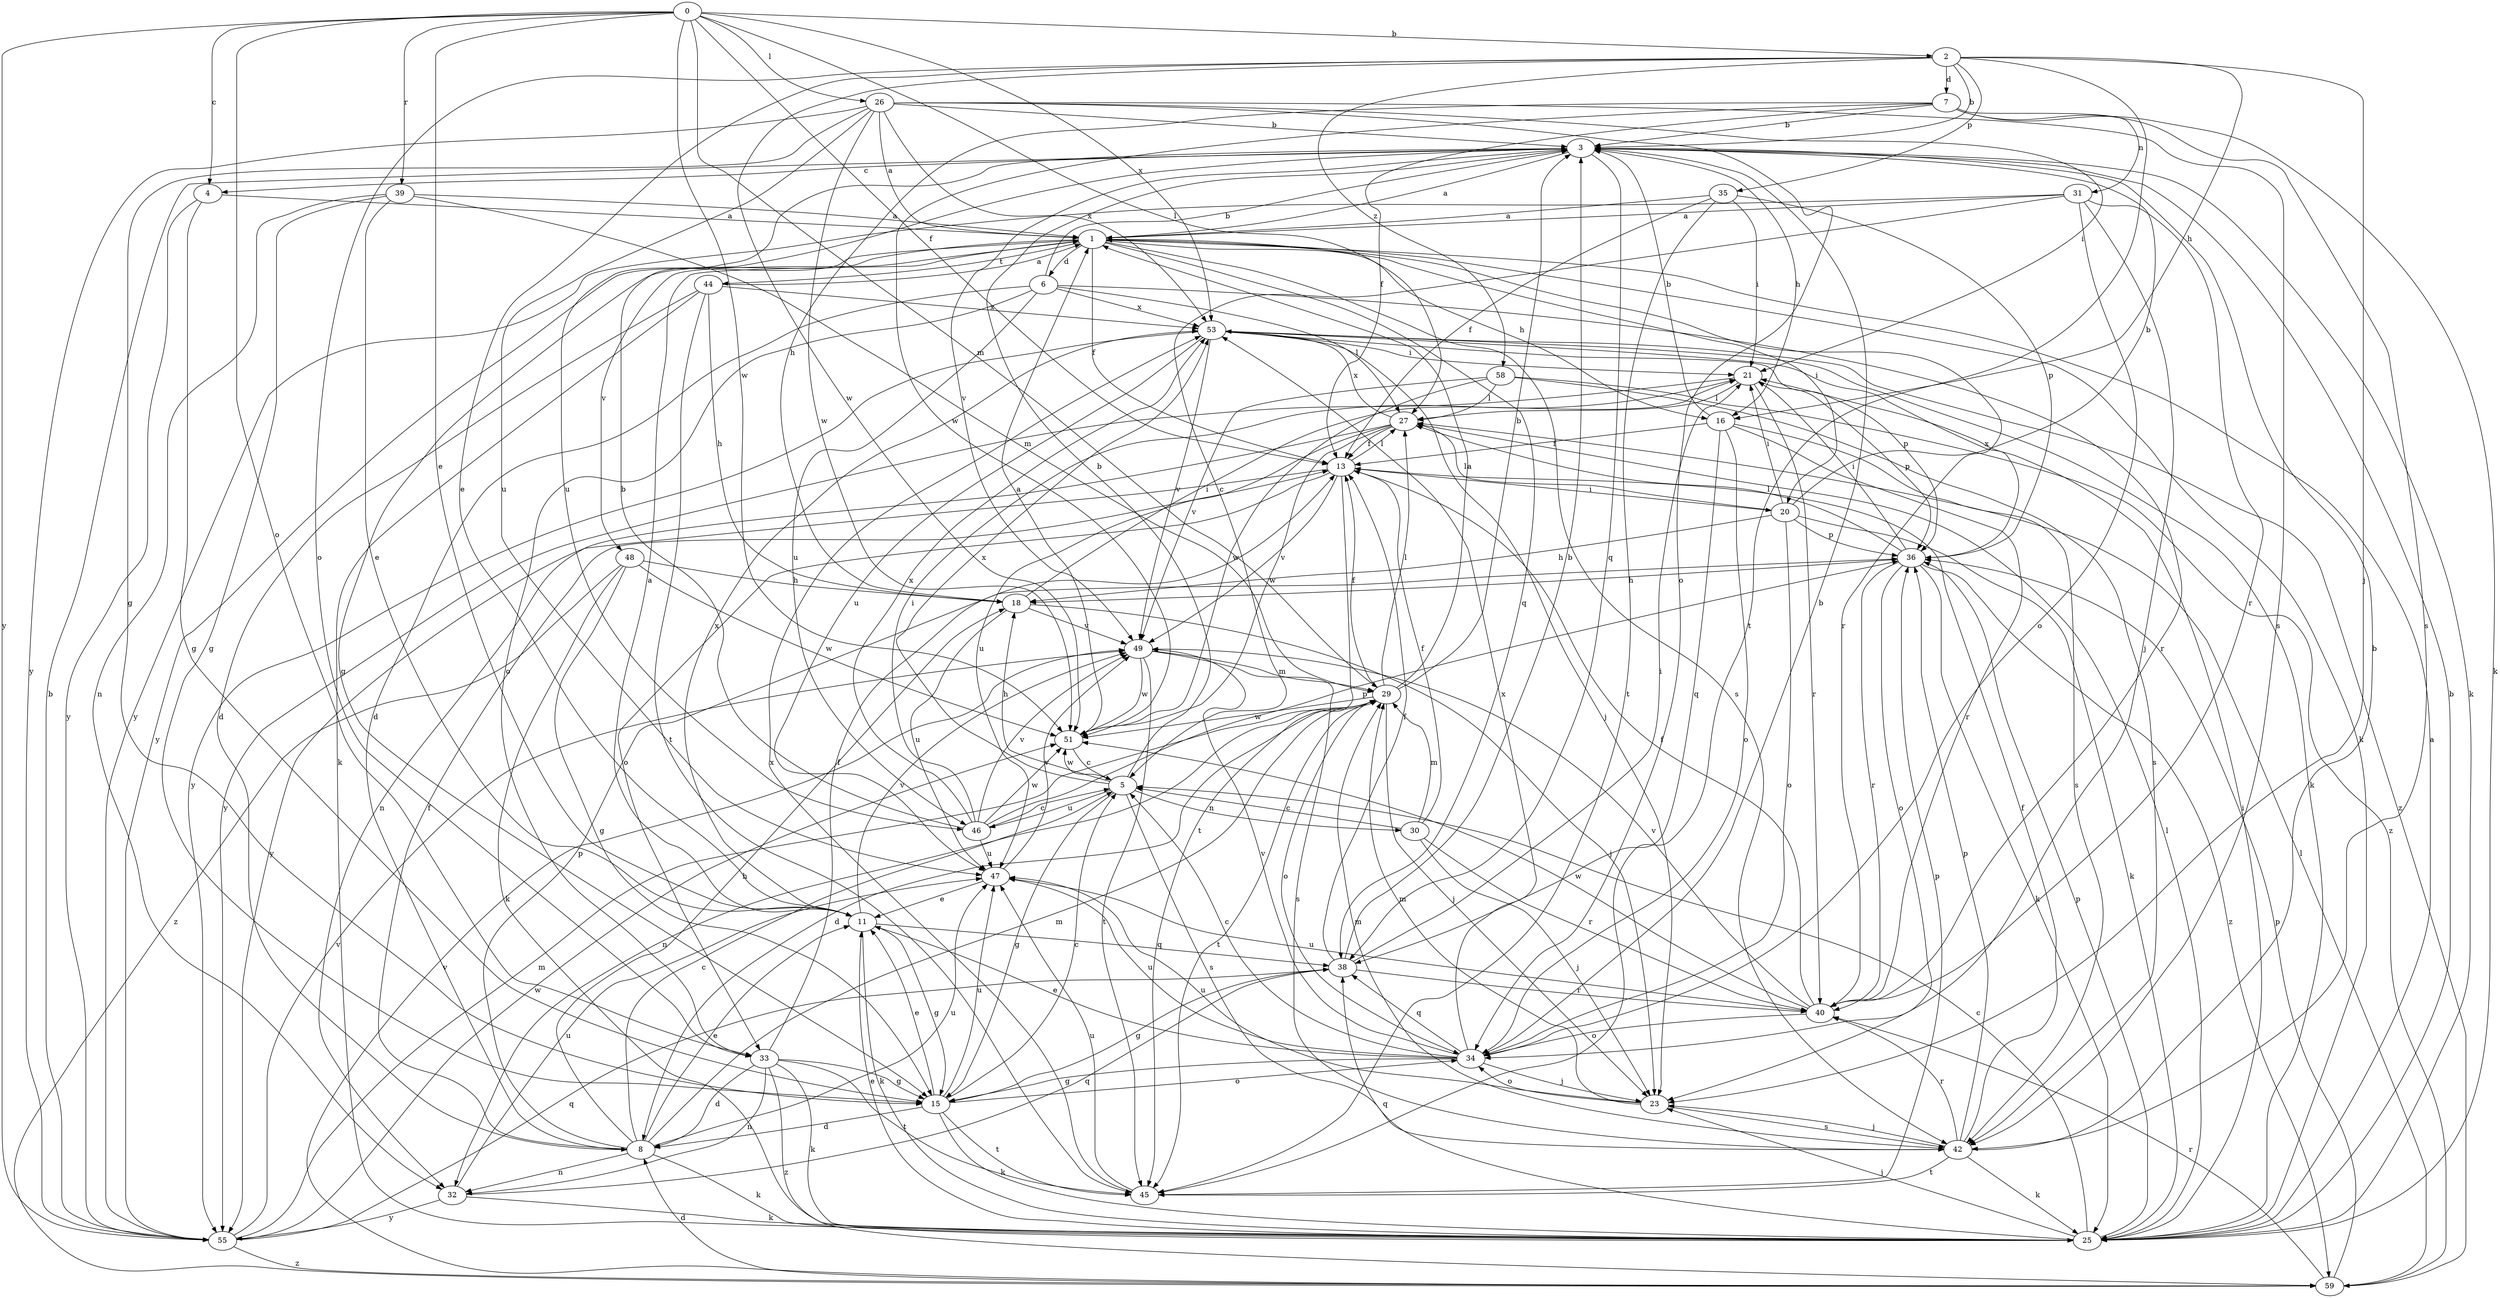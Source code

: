 strict digraph  {
0;
1;
2;
3;
4;
5;
6;
7;
8;
11;
13;
15;
16;
18;
20;
21;
23;
25;
26;
27;
29;
30;
31;
32;
33;
34;
35;
36;
38;
39;
40;
42;
44;
45;
46;
47;
48;
49;
51;
53;
55;
58;
59;
0 -> 2  [label=b];
0 -> 4  [label=c];
0 -> 11  [label=e];
0 -> 13  [label=f];
0 -> 26  [label=l];
0 -> 27  [label=l];
0 -> 29  [label=m];
0 -> 33  [label=o];
0 -> 39  [label=r];
0 -> 51  [label=w];
0 -> 53  [label=x];
0 -> 55  [label=y];
1 -> 6  [label=d];
1 -> 13  [label=f];
1 -> 15  [label=g];
1 -> 16  [label=h];
1 -> 20  [label=i];
1 -> 25  [label=k];
1 -> 38  [label=q];
1 -> 40  [label=r];
1 -> 42  [label=s];
1 -> 44  [label=t];
1 -> 48  [label=v];
1 -> 55  [label=y];
2 -> 3  [label=b];
2 -> 7  [label=d];
2 -> 11  [label=e];
2 -> 16  [label=h];
2 -> 23  [label=j];
2 -> 33  [label=o];
2 -> 35  [label=p];
2 -> 45  [label=t];
2 -> 51  [label=w];
2 -> 58  [label=z];
3 -> 1  [label=a];
3 -> 4  [label=c];
3 -> 16  [label=h];
3 -> 25  [label=k];
3 -> 38  [label=q];
3 -> 46  [label=u];
3 -> 49  [label=v];
4 -> 1  [label=a];
4 -> 15  [label=g];
4 -> 55  [label=y];
5 -> 3  [label=b];
5 -> 15  [label=g];
5 -> 18  [label=h];
5 -> 30  [label=n];
5 -> 42  [label=s];
5 -> 46  [label=u];
5 -> 51  [label=w];
5 -> 53  [label=x];
6 -> 3  [label=b];
6 -> 8  [label=d];
6 -> 27  [label=l];
6 -> 33  [label=o];
6 -> 40  [label=r];
6 -> 46  [label=u];
6 -> 53  [label=x];
7 -> 3  [label=b];
7 -> 13  [label=f];
7 -> 18  [label=h];
7 -> 25  [label=k];
7 -> 31  [label=n];
7 -> 42  [label=s];
7 -> 51  [label=w];
8 -> 5  [label=c];
8 -> 11  [label=e];
8 -> 13  [label=f];
8 -> 18  [label=h];
8 -> 25  [label=k];
8 -> 29  [label=m];
8 -> 32  [label=n];
8 -> 36  [label=p];
8 -> 47  [label=u];
11 -> 1  [label=a];
11 -> 15  [label=g];
11 -> 25  [label=k];
11 -> 38  [label=q];
11 -> 49  [label=v];
11 -> 53  [label=x];
13 -> 20  [label=i];
13 -> 27  [label=l];
13 -> 33  [label=o];
13 -> 45  [label=t];
13 -> 49  [label=v];
13 -> 55  [label=y];
15 -> 5  [label=c];
15 -> 8  [label=d];
15 -> 11  [label=e];
15 -> 25  [label=k];
15 -> 34  [label=o];
15 -> 45  [label=t];
15 -> 47  [label=u];
16 -> 3  [label=b];
16 -> 13  [label=f];
16 -> 34  [label=o];
16 -> 38  [label=q];
16 -> 40  [label=r];
16 -> 42  [label=s];
18 -> 21  [label=i];
18 -> 23  [label=j];
18 -> 47  [label=u];
18 -> 49  [label=v];
20 -> 3  [label=b];
20 -> 18  [label=h];
20 -> 21  [label=i];
20 -> 25  [label=k];
20 -> 27  [label=l];
20 -> 34  [label=o];
20 -> 36  [label=p];
21 -> 27  [label=l];
21 -> 36  [label=p];
21 -> 40  [label=r];
21 -> 55  [label=y];
23 -> 29  [label=m];
23 -> 34  [label=o];
23 -> 42  [label=s];
23 -> 47  [label=u];
25 -> 1  [label=a];
25 -> 3  [label=b];
25 -> 5  [label=c];
25 -> 11  [label=e];
25 -> 21  [label=i];
25 -> 23  [label=j];
25 -> 27  [label=l];
25 -> 36  [label=p];
25 -> 38  [label=q];
26 -> 1  [label=a];
26 -> 3  [label=b];
26 -> 15  [label=g];
26 -> 21  [label=i];
26 -> 34  [label=o];
26 -> 42  [label=s];
26 -> 47  [label=u];
26 -> 51  [label=w];
26 -> 53  [label=x];
26 -> 55  [label=y];
27 -> 13  [label=f];
27 -> 32  [label=n];
27 -> 47  [label=u];
27 -> 51  [label=w];
27 -> 53  [label=x];
29 -> 1  [label=a];
29 -> 3  [label=b];
29 -> 8  [label=d];
29 -> 13  [label=f];
29 -> 23  [label=j];
29 -> 27  [label=l];
29 -> 32  [label=n];
29 -> 34  [label=o];
29 -> 45  [label=t];
29 -> 51  [label=w];
30 -> 5  [label=c];
30 -> 13  [label=f];
30 -> 23  [label=j];
30 -> 29  [label=m];
30 -> 40  [label=r];
31 -> 1  [label=a];
31 -> 5  [label=c];
31 -> 23  [label=j];
31 -> 34  [label=o];
31 -> 40  [label=r];
31 -> 55  [label=y];
32 -> 25  [label=k];
32 -> 38  [label=q];
32 -> 47  [label=u];
32 -> 55  [label=y];
33 -> 8  [label=d];
33 -> 13  [label=f];
33 -> 15  [label=g];
33 -> 25  [label=k];
33 -> 32  [label=n];
33 -> 45  [label=t];
33 -> 59  [label=z];
34 -> 3  [label=b];
34 -> 5  [label=c];
34 -> 11  [label=e];
34 -> 15  [label=g];
34 -> 23  [label=j];
34 -> 38  [label=q];
34 -> 47  [label=u];
34 -> 49  [label=v];
34 -> 53  [label=x];
35 -> 1  [label=a];
35 -> 13  [label=f];
35 -> 21  [label=i];
35 -> 36  [label=p];
35 -> 45  [label=t];
36 -> 18  [label=h];
36 -> 21  [label=i];
36 -> 25  [label=k];
36 -> 27  [label=l];
36 -> 34  [label=o];
36 -> 40  [label=r];
36 -> 53  [label=x];
36 -> 59  [label=z];
38 -> 3  [label=b];
38 -> 13  [label=f];
38 -> 15  [label=g];
38 -> 21  [label=i];
38 -> 40  [label=r];
39 -> 1  [label=a];
39 -> 11  [label=e];
39 -> 15  [label=g];
39 -> 29  [label=m];
39 -> 32  [label=n];
40 -> 13  [label=f];
40 -> 34  [label=o];
40 -> 47  [label=u];
40 -> 49  [label=v];
40 -> 51  [label=w];
42 -> 3  [label=b];
42 -> 13  [label=f];
42 -> 23  [label=j];
42 -> 25  [label=k];
42 -> 29  [label=m];
42 -> 36  [label=p];
42 -> 40  [label=r];
42 -> 45  [label=t];
44 -> 1  [label=a];
44 -> 8  [label=d];
44 -> 18  [label=h];
44 -> 25  [label=k];
44 -> 45  [label=t];
44 -> 53  [label=x];
45 -> 36  [label=p];
45 -> 47  [label=u];
45 -> 53  [label=x];
46 -> 3  [label=b];
46 -> 5  [label=c];
46 -> 21  [label=i];
46 -> 36  [label=p];
46 -> 47  [label=u];
46 -> 49  [label=v];
46 -> 51  [label=w];
46 -> 53  [label=x];
47 -> 11  [label=e];
47 -> 49  [label=v];
48 -> 15  [label=g];
48 -> 18  [label=h];
48 -> 25  [label=k];
48 -> 51  [label=w];
48 -> 59  [label=z];
49 -> 29  [label=m];
49 -> 42  [label=s];
49 -> 45  [label=t];
49 -> 51  [label=w];
51 -> 1  [label=a];
51 -> 5  [label=c];
53 -> 21  [label=i];
53 -> 23  [label=j];
53 -> 25  [label=k];
53 -> 36  [label=p];
53 -> 47  [label=u];
53 -> 49  [label=v];
53 -> 55  [label=y];
53 -> 59  [label=z];
55 -> 3  [label=b];
55 -> 29  [label=m];
55 -> 38  [label=q];
55 -> 49  [label=v];
55 -> 51  [label=w];
55 -> 59  [label=z];
58 -> 27  [label=l];
58 -> 42  [label=s];
58 -> 49  [label=v];
58 -> 51  [label=w];
58 -> 59  [label=z];
59 -> 8  [label=d];
59 -> 27  [label=l];
59 -> 36  [label=p];
59 -> 40  [label=r];
59 -> 49  [label=v];
}
